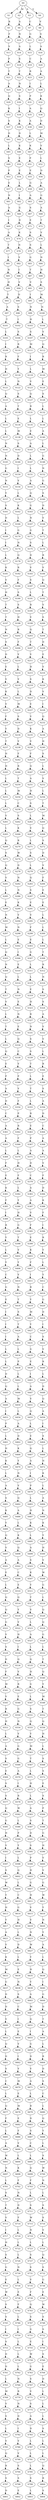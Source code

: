 strict digraph  {
	S0 -> S1 [ label = L ];
	S0 -> S2 [ label = M ];
	S0 -> S3 [ label = S ];
	S0 -> S4 [ label = V ];
	S1 -> S5 [ label = R ];
	S2 -> S6 [ label = A ];
	S3 -> S7 [ label = C ];
	S4 -> S8 [ label = V ];
	S5 -> S9 [ label = F ];
	S6 -> S10 [ label = N ];
	S7 -> S11 [ label = G ];
	S8 -> S12 [ label = S ];
	S9 -> S13 [ label = V ];
	S10 -> S14 [ label = A ];
	S11 -> S15 [ label = L ];
	S12 -> S16 [ label = A ];
	S13 -> S17 [ label = P ];
	S14 -> S18 [ label = S ];
	S15 -> S19 [ label = C ];
	S16 -> S20 [ label = A ];
	S17 -> S21 [ label = T ];
	S18 -> S22 [ label = T ];
	S19 -> S23 [ label = R ];
	S20 -> S24 [ label = A ];
	S21 -> S25 [ label = A ];
	S22 -> S26 [ label = N ];
	S23 -> S27 [ label = I ];
	S24 -> S28 [ label = L ];
	S25 -> S29 [ label = Q ];
	S26 -> S30 [ label = S ];
	S27 -> S31 [ label = P ];
	S28 -> S32 [ label = K ];
	S29 -> S33 [ label = K ];
	S30 -> S34 [ label = I ];
	S31 -> S35 [ label = A ];
	S32 -> S36 [ label = Q ];
	S33 -> S37 [ label = S ];
	S34 -> S38 [ label = K ];
	S35 -> S39 [ label = A ];
	S36 -> S40 [ label = D ];
	S37 -> S41 [ label = D ];
	S38 -> S42 [ label = D ];
	S39 -> S43 [ label = L ];
	S40 -> S44 [ label = M ];
	S41 -> S45 [ label = L ];
	S42 -> S46 [ label = K ];
	S43 -> S47 [ label = K ];
	S44 -> S48 [ label = V ];
	S45 -> S49 [ label = S ];
	S46 -> S50 [ label = E ];
	S47 -> S51 [ label = P ];
	S48 -> S52 [ label = L ];
	S49 -> S53 [ label = P ];
	S50 -> S54 [ label = E ];
	S51 -> S55 [ label = E ];
	S52 -> S56 [ label = D ];
	S53 -> S57 [ label = E ];
	S54 -> S58 [ label = L ];
	S55 -> S59 [ label = G ];
	S56 -> S60 [ label = A ];
	S57 -> S61 [ label = N ];
	S58 -> S62 [ label = I ];
	S59 -> S63 [ label = A ];
	S60 -> S64 [ label = G ];
	S61 -> S65 [ label = A ];
	S62 -> S66 [ label = G ];
	S63 -> S67 [ label = S ];
	S64 -> S68 [ label = A ];
	S65 -> S69 [ label = I ];
	S66 -> S70 [ label = D ];
	S67 -> S71 [ label = E ];
	S68 -> S72 [ label = T ];
	S69 -> S73 [ label = A ];
	S70 -> S74 [ label = K ];
	S71 -> S75 [ label = S ];
	S72 -> S76 [ label = V ];
	S73 -> S77 [ label = T ];
	S74 -> S78 [ label = N ];
	S75 -> S79 [ label = S ];
	S76 -> S80 [ label = L ];
	S77 -> S81 [ label = I ];
	S78 -> S82 [ label = V ];
	S79 -> S83 [ label = G ];
	S80 -> S84 [ label = N ];
	S81 -> S85 [ label = N ];
	S82 -> S86 [ label = I ];
	S83 -> S87 [ label = T ];
	S84 -> S88 [ label = H ];
	S85 -> S89 [ label = H ];
	S86 -> S90 [ label = V ];
	S87 -> S91 [ label = V ];
	S88 -> S92 [ label = S ];
	S89 -> S93 [ label = T ];
	S90 -> S94 [ label = D ];
	S91 -> S95 [ label = I ];
	S92 -> S96 [ label = M ];
	S93 -> S97 [ label = A ];
	S94 -> S98 [ label = S ];
	S95 -> S99 [ label = N ];
	S96 -> S100 [ label = N ];
	S97 -> S101 [ label = T ];
	S98 -> S102 [ label = I ];
	S99 -> S103 [ label = H ];
	S100 -> S104 [ label = L ];
	S101 -> S105 [ label = L ];
	S102 -> S106 [ label = S ];
	S103 -> S107 [ label = S ];
	S104 -> S108 [ label = V ];
	S105 -> S109 [ label = I ];
	S106 -> S110 [ label = R ];
	S107 -> S111 [ label = M ];
	S108 -> S112 [ label = Q ];
	S109 -> S113 [ label = R ];
	S110 -> S114 [ label = F ];
	S111 -> S115 [ label = I ];
	S112 -> S116 [ label = R ];
	S113 -> S117 [ label = H ];
	S114 -> S118 [ label = Y ];
	S115 -> S119 [ label = L ];
	S116 -> S120 [ label = M ];
	S117 -> S121 [ label = L ];
	S118 -> S122 [ label = N ];
	S119 -> S123 [ label = V ];
	S120 -> S124 [ label = E ];
	S121 -> S125 [ label = Q ];
	S122 -> S126 [ label = S ];
	S123 -> S127 [ label = Q ];
	S124 -> S128 [ label = S ];
	S125 -> S129 [ label = A ];
	S126 -> S130 [ label = T ];
	S127 -> S131 [ label = R ];
	S128 -> S132 [ label = L ];
	S129 -> S133 [ label = L ];
	S130 -> S134 [ label = E ];
	S131 -> S135 [ label = L ];
	S132 -> S136 [ label = L ];
	S133 -> S137 [ label = L ];
	S134 -> S138 [ label = M ];
	S135 -> S139 [ label = E ];
	S136 -> S140 [ label = A ];
	S137 -> S141 [ label = N ];
	S138 -> S142 [ label = S ];
	S139 -> S143 [ label = A ];
	S140 -> S144 [ label = L ];
	S141 -> S145 [ label = N ];
	S142 -> S146 [ label = D ];
	S143 -> S147 [ label = L ];
	S144 -> S148 [ label = G ];
	S145 -> S149 [ label = G ];
	S146 -> S150 [ label = I ];
	S147 -> S151 [ label = L ];
	S148 -> S152 [ label = N ];
	S149 -> S153 [ label = N ];
	S150 -> S154 [ label = V ];
	S151 -> S155 [ label = A ];
	S152 -> S156 [ label = G ];
	S153 -> S157 [ label = Y ];
	S154 -> S158 [ label = L ];
	S155 -> S159 [ label = Q ];
	S156 -> S160 [ label = S ];
	S157 -> S161 [ label = S ];
	S158 -> S162 [ label = K ];
	S159 -> S163 [ label = G ];
	S160 -> S164 [ label = D ];
	S161 -> S165 [ label = D ];
	S162 -> S166 [ label = L ];
	S163 -> S167 [ label = N ];
	S164 -> S168 [ label = V ];
	S165 -> S169 [ label = I ];
	S166 -> S170 [ label = G ];
	S167 -> S171 [ label = G ];
	S168 -> S172 [ label = T ];
	S169 -> S173 [ label = I ];
	S170 -> S174 [ label = N ];
	S171 -> S175 [ label = S ];
	S172 -> S176 [ label = L ];
	S173 -> S177 [ label = L ];
	S174 -> S178 [ label = Q ];
	S175 -> S179 [ label = D ];
	S176 -> S180 [ label = R ];
	S177 -> S181 [ label = K ];
	S178 -> S182 [ label = R ];
	S179 -> S183 [ label = V ];
	S180 -> S184 [ label = V ];
	S181 -> S185 [ label = V ];
	S182 -> S186 [ label = F ];
	S183 -> S187 [ label = S ];
	S184 -> S188 [ label = Q ];
	S185 -> S189 [ label = H ];
	S186 -> S190 [ label = S ];
	S187 -> S191 [ label = L ];
	S188 -> S192 [ label = T ];
	S189 -> S193 [ label = T ];
	S190 -> S194 [ label = S ];
	S191 -> S195 [ label = R ];
	S192 -> S196 [ label = V ];
	S193 -> S197 [ label = T ];
	S194 -> S198 [ label = H ];
	S195 -> S199 [ label = V ];
	S196 -> S200 [ label = S ];
	S197 -> S201 [ label = N ];
	S198 -> S202 [ label = R ];
	S199 -> S203 [ label = Q ];
	S200 -> S204 [ label = T ];
	S201 -> S205 [ label = S ];
	S202 -> S206 [ label = F ];
	S203 -> S207 [ label = T ];
	S204 -> S208 [ label = D ];
	S205 -> S209 [ label = D ];
	S206 -> S210 [ label = V ];
	S207 -> S211 [ label = V ];
	S208 -> S212 [ label = E ];
	S209 -> S213 [ label = E ];
	S210 -> S214 [ label = L ];
	S211 -> S215 [ label = H ];
	S212 -> S216 [ label = V ];
	S213 -> S217 [ label = V ];
	S214 -> S218 [ label = V ];
	S215 -> S219 [ label = S ];
	S216 -> S220 [ label = K ];
	S217 -> S221 [ label = K ];
	S218 -> S222 [ label = L ];
	S219 -> S223 [ label = D ];
	S220 -> S224 [ label = V ];
	S221 -> S225 [ label = V ];
	S222 -> S226 [ label = M ];
	S223 -> S227 [ label = E ];
	S224 -> S228 [ label = I ];
	S225 -> S229 [ label = F ];
	S226 -> S230 [ label = S ];
	S227 -> S231 [ label = V ];
	S228 -> S232 [ label = Q ];
	S229 -> S233 [ label = Y ];
	S230 -> S234 [ label = D ];
	S231 -> S235 [ label = K ];
	S232 -> S236 [ label = A ];
	S233 -> S237 [ label = T ];
	S234 -> S238 [ label = V ];
	S235 -> S239 [ label = V ];
	S236 -> S240 [ label = H ];
	S237 -> S241 [ label = H ];
	S238 -> S242 [ label = F ];
	S239 -> S243 [ label = F ];
	S240 -> S244 [ label = S ];
	S241 -> S245 [ label = H ];
	S242 -> S246 [ label = R ];
	S243 -> S247 [ label = Q ];
	S244 -> S248 [ label = L ];
	S245 -> S249 [ label = L ];
	S246 -> S250 [ label = T ];
	S247 -> S251 [ label = A ];
	S248 -> S252 [ label = V ];
	S249 -> S253 [ label = L ];
	S250 -> S254 [ label = M ];
	S251 -> S255 [ label = H ];
	S252 -> S256 [ label = L ];
	S253 -> S257 [ label = L ];
	S254 -> S258 [ label = C ];
	S255 -> S259 [ label = S ];
	S256 -> S260 [ label = T ];
	S257 -> S261 [ label = V ];
	S258 -> S262 [ label = S ];
	S259 -> S263 [ label = L ];
	S260 -> S264 [ label = M ];
	S261 -> S265 [ label = L ];
	S262 -> S266 [ label = K ];
	S263 -> S267 [ label = V ];
	S264 -> S268 [ label = Q ];
	S265 -> S269 [ label = Q ];
	S266 -> S270 [ label = R ];
	S267 -> S271 [ label = L ];
	S268 -> S272 [ label = S ];
	S269 -> S273 [ label = S ];
	S270 -> S274 [ label = W ];
	S271 -> S275 [ label = S ];
	S272 -> S276 [ label = D ];
	S273 -> S277 [ label = Q ];
	S274 -> S278 [ label = D ];
	S275 -> S279 [ label = L ];
	S276 -> S280 [ label = V ];
	S277 -> S281 [ label = V ];
	S278 -> S282 [ label = N ];
	S279 -> S283 [ label = Q ];
	S280 -> S284 [ label = F ];
	S281 -> S285 [ label = L ];
	S282 -> S286 [ label = N ];
	S283 -> S287 [ label = S ];
	S284 -> S288 [ label = E ];
	S285 -> S289 [ label = E ];
	S286 -> S290 [ label = K ];
	S287 -> S291 [ label = E ];
	S288 -> S292 [ label = E ];
	S289 -> S293 [ label = N ];
	S290 -> S294 [ label = V ];
	S291 -> S295 [ label = V ];
	S292 -> S296 [ label = L ];
	S293 -> S297 [ label = M ];
	S294 -> S298 [ label = N ];
	S295 -> S299 [ label = F ];
	S296 -> S300 [ label = L ];
	S297 -> S301 [ label = L ];
	S298 -> S302 [ label = E ];
	S299 -> S303 [ label = E ];
	S300 -> S304 [ label = L ];
	S301 -> S305 [ label = Q ];
	S302 -> S306 [ label = I ];
	S303 -> S307 [ label = G ];
	S304 -> S308 [ label = T ];
	S305 -> S309 [ label = N ];
	S306 -> S310 [ label = E ];
	S307 -> S311 [ label = L ];
	S308 -> S312 [ label = R ];
	S309 -> S313 [ label = Q ];
	S310 -> S314 [ label = L ];
	S311 -> S315 [ label = L ];
	S312 -> S316 [ label = N ];
	S313 -> S317 [ label = T ];
	S314 -> S318 [ label = N ];
	S315 -> S319 [ label = E ];
	S316 -> S320 [ label = S ];
	S317 -> S321 [ label = V ];
	S318 -> S322 [ label = E ];
	S319 -> S323 [ label = H ];
	S320 -> S324 [ label = S ];
	S321 -> S325 [ label = L ];
	S322 -> S326 [ label = N ];
	S323 -> S327 [ label = R ];
	S324 -> S328 [ label = A ];
	S325 -> S329 [ label = T ];
	S326 -> S330 [ label = E ];
	S327 -> S331 [ label = N ];
	S328 -> S332 [ label = V ];
	S329 -> S333 [ label = L ];
	S330 -> S334 [ label = Q ];
	S331 -> S335 [ label = S ];
	S332 -> S336 [ label = V ];
	S333 -> S337 [ label = Q ];
	S334 -> S338 [ label = C ];
	S335 -> S339 [ label = S ];
	S336 -> S340 [ label = L ];
	S337 -> S341 [ label = E ];
	S338 -> S342 [ label = V ];
	S339 -> S343 [ label = T ];
	S340 -> S344 [ label = R ];
	S341 -> S345 [ label = P ];
	S342 -> S346 [ label = P ];
	S343 -> S347 [ label = L ];
	S344 -> S348 [ label = E ];
	S345 -> S349 [ label = A ];
	S346 -> S350 [ label = V ];
	S347 -> S351 [ label = T ];
	S348 -> S352 [ label = S ];
	S349 -> S353 [ label = D ];
	S350 -> S354 [ label = F ];
	S351 -> S355 [ label = L ];
	S352 -> S356 [ label = A ];
	S353 -> S357 [ label = C ];
	S354 -> S358 [ label = P ];
	S355 -> S359 [ label = R ];
	S356 -> S360 [ label = D ];
	S357 -> S361 [ label = A ];
	S358 -> S362 [ label = R ];
	S359 -> S363 [ label = E ];
	S360 -> S364 [ label = C ];
	S361 -> S365 [ label = A ];
	S362 -> S366 [ label = F ];
	S363 -> S367 [ label = P ];
	S364 -> S368 [ label = A ];
	S365 -> S369 [ label = L ];
	S366 -> S370 [ label = L ];
	S367 -> S371 [ label = A ];
	S368 -> S372 [ label = A ];
	S369 -> S373 [ label = F ];
	S370 -> S374 [ label = H ];
	S371 -> S375 [ label = D ];
	S372 -> S376 [ label = V ];
	S373 -> S377 [ label = E ];
	S374 -> S378 [ label = F ];
	S375 -> S379 [ label = C ];
	S376 -> S380 [ label = F ];
	S377 -> S381 [ label = K ];
	S378 -> S382 [ label = L ];
	S379 -> S383 [ label = A ];
	S380 -> S384 [ label = D ];
	S381 -> S385 [ label = F ];
	S382 -> S386 [ label = Y ];
	S383 -> S387 [ label = A ];
	S384 -> S388 [ label = K ];
	S385 -> S389 [ label = I ];
	S386 -> S390 [ label = H ];
	S387 -> S391 [ label = V ];
	S388 -> S392 [ label = F ];
	S389 -> S393 [ label = R ];
	S390 -> S394 [ label = G ];
	S391 -> S395 [ label = F ];
	S392 -> S396 [ label = I ];
	S393 -> S397 [ label = Y ];
	S394 -> S398 [ label = T ];
	S395 -> S399 [ label = E ];
	S396 -> S400 [ label = R ];
	S397 -> S401 [ label = L ];
	S398 -> S402 [ label = V ];
	S399 -> S403 [ label = K ];
	S400 -> S404 [ label = Y ];
	S401 -> S405 [ label = Y ];
	S402 -> S406 [ label = Y ];
	S403 -> S407 [ label = F ];
	S404 -> S408 [ label = L ];
	S405 -> S409 [ label = C ];
	S406 -> S410 [ label = V ];
	S407 -> S411 [ label = I ];
	S408 -> S412 [ label = Y ];
	S409 -> S413 [ label = G ];
	S410 -> S414 [ label = N ];
	S411 -> S415 [ label = R ];
	S412 -> S416 [ label = C ];
	S413 -> S417 [ label = E ];
	S414 -> S418 [ label = T ];
	S415 -> S419 [ label = Y ];
	S416 -> S420 [ label = G ];
	S417 -> S421 [ label = I ];
	S418 -> S422 [ label = S ];
	S419 -> S423 [ label = M ];
	S420 -> S424 [ label = D ];
	S421 -> S425 [ label = I ];
	S422 -> S426 [ label = T ];
	S423 -> S427 [ label = Y ];
	S424 -> S428 [ label = I ];
	S425 -> S429 [ label = I ];
	S426 -> S430 [ label = A ];
	S427 -> S431 [ label = C ];
	S428 -> S432 [ label = S ];
	S429 -> S433 [ label = L ];
	S430 -> S434 [ label = L ];
	S431 -> S435 [ label = G ];
	S432 -> S436 [ label = V ];
	S433 -> S437 [ label = L ];
	S434 -> S438 [ label = P ];
	S435 -> S439 [ label = E ];
	S436 -> S440 [ label = R ];
	S437 -> S441 [ label = D ];
	S438 -> S442 [ label = L ];
	S439 -> S443 [ label = I ];
	S440 -> S444 [ label = L ];
	S441 -> S445 [ label = Q ];
	S442 -> S446 [ label = L ];
	S443 -> S447 [ label = A ];
	S444 -> S448 [ label = D ];
	S445 -> S449 [ label = A ];
	S446 -> S450 [ label = M ];
	S447 -> S451 [ label = V ];
	S448 -> S452 [ label = Q ];
	S449 -> S453 [ label = I ];
	S450 -> S454 [ label = L ];
	S451 -> S455 [ label = Q ];
	S452 -> S456 [ label = A ];
	S453 -> S457 [ label = P ];
	S454 -> S458 [ label = A ];
	S455 -> S459 [ label = L ];
	S456 -> S460 [ label = I ];
	S457 -> S461 [ label = L ];
	S458 -> S462 [ label = D ];
	S459 -> S463 [ label = E ];
	S460 -> S464 [ label = S ];
	S461 -> S465 [ label = H ];
	S462 -> S466 [ label = K ];
	S463 -> S467 [ label = Q ];
	S464 -> S468 [ label = L ];
	S465 -> S469 [ label = K ];
	S466 -> S470 [ label = Y ];
	S467 -> S471 [ label = A ];
	S468 -> S472 [ label = H ];
	S469 -> S473 [ label = L ];
	S470 -> S474 [ label = N ];
	S471 -> S475 [ label = I ];
	S472 -> S476 [ label = K ];
	S473 -> S477 [ label = A ];
	S474 -> S478 [ label = V ];
	S475 -> S479 [ label = P ];
	S476 -> S480 [ label = L ];
	S477 -> S481 [ label = S ];
	S478 -> S482 [ label = Q ];
	S479 -> S483 [ label = L ];
	S480 -> S484 [ label = A ];
	S481 -> S485 [ label = K ];
	S482 -> S486 [ label = A ];
	S483 -> S487 [ label = H ];
	S484 -> S488 [ label = N ];
	S485 -> S489 [ label = Y ];
	S486 -> S490 [ label = L ];
	S487 -> S491 [ label = K ];
	S488 -> S492 [ label = K ];
	S489 -> S493 [ label = Q ];
	S490 -> S494 [ label = K ];
	S491 -> S495 [ label = L ];
	S492 -> S496 [ label = Y ];
	S493 -> S497 [ label = V ];
	S494 -> S498 [ label = Q ];
	S495 -> S499 [ label = A ];
	S496 -> S500 [ label = H ];
	S497 -> S501 [ label = A ];
	S498 -> S502 [ label = A ];
	S499 -> S503 [ label = S ];
	S500 -> S504 [ label = V ];
	S501 -> S505 [ label = E ];
	S502 -> S506 [ label = C ];
	S503 -> S507 [ label = K ];
	S504 -> S508 [ label = W ];
	S505 -> S509 [ label = L ];
	S506 -> S510 [ label = E ];
	S507 -> S511 [ label = Y ];
	S508 -> S512 [ label = G ];
	S509 -> S513 [ label = Q ];
	S510 -> S514 [ label = Q ];
	S511 -> S515 [ label = T ];
	S512 -> S516 [ label = L ];
	S513 -> S517 [ label = Q ];
	S514 -> S518 [ label = Y ];
	S515 -> S519 [ label = V ];
	S516 -> S520 [ label = Q ];
	S517 -> S521 [ label = G ];
	S518 -> S522 [ label = V ];
	S519 -> S523 [ label = L ];
	S520 -> S524 [ label = Q ];
	S521 -> S525 [ label = V ];
	S522 -> S526 [ label = H ];
	S523 -> S527 [ label = A ];
	S524 -> S528 [ label = G ];
	S525 -> S529 [ label = S ];
	S526 -> S530 [ label = I ];
	S527 -> S531 [ label = L ];
	S528 -> S532 [ label = L ];
	S529 -> S533 [ label = D ];
	S530 -> S534 [ label = Q ];
	S531 -> S535 [ label = Q ];
	S532 -> S536 [ label = T ];
	S533 -> S537 [ label = F ];
	S534 -> S538 [ label = V ];
	S535 -> S539 [ label = H ];
	S536 -> S540 [ label = Q ];
	S537 -> S541 [ label = M ];
	S538 -> S542 [ label = R ];
	S539 -> S543 [ label = G ];
	S540 -> S544 [ label = Y ];
	S541 -> S545 [ label = V ];
	S542 -> S546 [ label = E ];
	S543 -> S547 [ label = L ];
	S544 -> S548 [ label = M ];
	S545 -> S549 [ label = R ];
	S546 -> S550 [ label = G ];
	S547 -> S551 [ label = S ];
	S548 -> S552 [ label = T ];
	S549 -> S553 [ label = H ];
	S550 -> S554 [ label = N ];
	S551 -> S555 [ label = Q ];
	S552 -> S556 [ label = Q ];
	S553 -> S557 [ label = L ];
	S554 -> S558 [ label = V ];
	S555 -> S559 [ label = Y ];
	S556 -> S560 [ label = H ];
	S557 -> S561 [ label = A ];
	S558 -> S562 [ label = G ];
	S559 -> S563 [ label = M ];
	S560 -> S564 [ label = L ];
	S561 -> S565 [ label = S ];
	S562 -> S566 [ label = G ];
	S563 -> S567 [ label = T ];
	S564 -> S568 [ label = S ];
	S565 -> S569 [ label = E ];
	S566 -> S570 [ label = A ];
	S567 -> S571 [ label = L ];
	S568 -> S572 [ label = S ];
	S569 -> S573 [ label = S ];
	S570 -> S574 [ label = I ];
	S571 -> S575 [ label = H ];
	S572 -> S576 [ label = E ];
	S573 -> S577 [ label = S ];
	S574 -> S578 [ label = R ];
	S575 -> S579 [ label = L ];
	S576 -> S580 [ label = S ];
	S577 -> S581 [ label = Q ];
	S578 -> S582 [ label = W ];
	S579 -> S583 [ label = A ];
	S580 -> S584 [ label = P ];
	S581 -> S585 [ label = G ];
	S582 -> S586 [ label = L ];
	S583 -> S587 [ label = S ];
	S584 -> S588 [ label = T ];
	S585 -> S589 [ label = H ];
	S586 -> S590 [ label = P ];
	S587 -> S591 [ label = D ];
	S588 -> S592 [ label = G ];
	S589 -> S593 [ label = V ];
	S590 -> S594 [ label = Y ];
	S591 -> S595 [ label = S ];
	S592 -> S596 [ label = H ];
	S593 -> S597 [ label = I ];
	S594 -> S598 [ label = L ];
	S595 -> S599 [ label = P ];
	S596 -> S600 [ label = V ];
	S597 -> S601 [ label = S ];
	S598 -> S602 [ label = Q ];
	S599 -> S603 [ label = H ];
	S600 -> S604 [ label = V ];
	S601 -> S605 [ label = W ];
	S602 -> S606 [ label = L ];
	S603 -> S607 [ label = G ];
	S604 -> S608 [ label = G ];
	S605 -> S609 [ label = Y ];
	S606 -> S610 [ label = C ];
	S607 -> S611 [ label = H ];
	S608 -> S612 [ label = W ];
	S609 -> S613 [ label = H ];
	S610 -> S614 [ label = G ];
	S611 -> S615 [ label = V ];
	S612 -> S616 [ label = Y ];
	S613 -> S617 [ label = Y ];
	S614 -> S618 [ label = H ];
	S615 -> S619 [ label = V ];
	S616 -> S620 [ label = N ];
	S617 -> S621 [ label = A ];
	S618 -> S622 [ label = L ];
	S619 -> S623 [ label = N ];
	S620 -> S624 [ label = Y ];
	S621 -> S625 [ label = V ];
	S622 -> S626 [ label = D ];
	S623 -> S627 [ label = W ];
	S624 -> S628 [ label = A ];
	S625 -> S629 [ label = K ];
	S626 -> S630 [ label = L ];
	S627 -> S631 [ label = Y ];
	S628 -> S632 [ label = L ];
	S629 -> S633 [ label = M ];
	S630 -> S634 [ label = E ];
	S631 -> S635 [ label = H ];
	S632 -> S636 [ label = Q ];
	S633 -> S637 [ label = G ];
	S634 -> S638 [ label = N ];
	S635 -> S639 [ label = Y ];
	S636 -> S640 [ label = I ];
	S637 -> S641 [ label = D ];
	S638 -> S642 [ label = S ];
	S639 -> S643 [ label = A ];
	S640 -> S644 [ label = G ];
	S641 -> S645 [ label = D ];
	S642 -> S646 [ label = C ];
	S643 -> S647 [ label = M ];
	S644 -> S648 [ label = D ];
	S645 -> S649 [ label = V ];
	S646 -> S650 [ label = I ];
	S647 -> S651 [ label = Q ];
	S648 -> S652 [ label = T ];
	S649 -> S653 [ label = L ];
	S650 -> S654 [ label = E ];
	S651 -> S655 [ label = I ];
	S652 -> S656 [ label = A ];
	S653 -> S657 [ label = Q ];
	S654 -> S658 [ label = V ];
	S655 -> S659 [ label = G ];
	S656 -> S660 [ label = L ];
	S657 -> S661 [ label = D ];
	S658 -> S662 [ label = I ];
	S659 -> S663 [ label = D ];
	S660 -> S664 [ label = R ];
	S661 -> S665 [ label = S ];
	S662 -> S666 [ label = V ];
	S663 -> S667 [ label = V ];
	S664 -> S668 [ label = D ];
	S665 -> S669 [ label = C ];
	S666 -> S670 [ label = M ];
	S667 -> S671 [ label = A ];
	S668 -> S672 [ label = S ];
	S669 -> S673 [ label = L ];
	S670 -> S674 [ label = E ];
	S671 -> S675 [ label = L ];
	S672 -> S676 [ label = C ];
	S673 -> S677 [ label = Q ];
	S674 -> S678 [ label = M ];
	S675 -> S679 [ label = R ];
	S676 -> S680 [ label = L ];
	S677 -> S681 [ label = F ];
	S678 -> S682 [ label = E ];
	S679 -> S683 [ label = D ];
	S680 -> S684 [ label = Q ];
	S681 -> S685 [ label = L ];
	S682 -> S686 [ label = F ];
	S683 -> S687 [ label = S ];
	S684 -> S688 [ label = Y ];
	S685 -> S689 [ label = A ];
	S686 -> S690 [ label = V ];
	S687 -> S691 [ label = C ];
	S688 -> S692 [ label = L ];
	S689 -> S693 [ label = W ];
	S690 -> S694 [ label = L ];
	S691 -> S695 [ label = L ];
	S692 -> S696 [ label = S ];
	S693 -> S697 [ label = N ];
	S694 -> S698 [ label = K ];
	S695 -> S699 [ label = Q ];
	S696 -> S700 [ label = W ];
	S697 -> S701 [ label = L ];
	S698 -> S702 [ label = F ];
	S699 -> S703 [ label = F ];
	S700 -> S704 [ label = N ];
	S701 -> S705 [ label = S ];
	S702 -> S706 [ label = N ];
	S703 -> S707 [ label = L ];
	S704 -> S708 [ label = L ];
	S705 -> S709 [ label = T ];
	S706 -> S710 [ label = D ];
	S707 -> S711 [ label = S ];
	S708 -> S712 [ label = S ];
	S709 -> S713 [ label = V ];
	S710 -> S714 [ label = F ];
	S711 -> S715 [ label = W ];
	S712 -> S716 [ label = S ];
	S713 -> S717 [ label = I ];
	S714 -> S718 [ label = L ];
	S715 -> S719 [ label = N ];
	S716 -> S720 [ label = V ];
	S717 -> S721 [ label = H ];
	S718 -> S722 [ label = L ];
	S719 -> S723 [ label = L ];
	S720 -> S724 [ label = L ];
	S721 -> S725 [ label = S ];
	S722 -> S726 [ label = L ];
	S723 -> S727 [ label = S ];
	S724 -> S728 [ label = Q ];
	S725 -> S729 [ label = G ];
	S726 -> S730 [ label = N ];
	S727 -> S731 [ label = S ];
	S728 -> S732 [ label = S ];
	S729 -> S733 [ label = E ];
	S730 -> S734 [ label = L ];
	S731 -> S735 [ label = V ];
	S732 -> S736 [ label = G ];
	S733 -> S737 [ label = W ];
	S734 -> S738 [ label = E ];
	S735 -> S739 [ label = F ];
	S736 -> S740 [ label = E ];
	S737 -> S741 [ label = S ];
	S738 -> S742 [ label = F ];
	S739 -> S743 [ label = Q ];
	S740 -> S744 [ label = W ];
	S741 -> S745 [ label = S ];
	S742 -> S746 [ label = L ];
	S743 -> S747 [ label = S ];
	S744 -> S748 [ label = S ];
	S745 -> S749 [ label = I ];
	S746 -> S750 [ label = I ];
	S747 -> S751 [ label = G ];
	S748 -> S752 [ label = S ];
	S749 -> S753 [ label = S ];
	S750 -> S754 [ label = L ];
	S751 -> S755 [ label = E ];
	S752 -> S756 [ label = I ];
	S753 -> S757 [ label = D ];
	S754 -> S758 [ label = L ];
	S755 -> S759 [ label = W ];
	S756 -> S760 [ label = S ];
	S757 -> S761 [ label = D ];
	S758 -> S762 [ label = L ];
	S759 -> S763 [ label = G ];
	S760 -> S764 [ label = E ];
	S761 -> S765 [ label = L ];
	S762 -> S766 [ label = N ];
	S763 -> S767 [ label = S ];
	S764 -> S768 [ label = D ];
	S765 -> S769 [ label = M ];
	S766 -> S770 [ label = R ];
	S767 -> S771 [ label = V ];
	S768 -> S772 [ label = L ];
	S769 -> S773 [ label = V ];
	S770 -> S774 [ label = N ];
	S771 -> S775 [ label = S ];
	S772 -> S776 [ label = L ];
	S773 -> S777 [ label = S ];
	S774 -> S778 [ label = D ];
	S775 -> S779 [ label = A ];
	S776 -> S780 [ label = L ];
	S777 -> S781 [ label = L ];
	S778 -> S782 [ label = I ];
	S779 -> S783 [ label = D ];
	S780 -> S784 [ label = S ];
	S781 -> S785 [ label = V ];
	S782 -> S786 [ label = V ];
	S783 -> S787 [ label = L ];
	S784 -> S788 [ label = L ];
	S785 -> S789 [ label = Q ];
	S786 -> S790 [ label = V ];
	S787 -> S791 [ label = L ];
	S788 -> S792 [ label = L ];
	S789 -> S793 [ label = R ];
	S790 -> S794 [ label = S ];
	S791 -> S795 [ label = L ];
	S792 -> S796 [ label = Q ];
	S793 -> S797 [ label = S ];
	S794 -> S798 [ label = S ];
	S795 -> S799 [ label = S ];
	S796 -> S800 [ label = R ];
	S797 -> S801 [ label = D ];
	S798 -> S802 [ label = E ];
	S799 -> S803 [ label = L ];
	S800 -> S804 [ label = S ];
}
